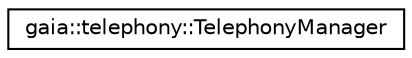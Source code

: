 digraph G
{
  edge [fontname="Helvetica",fontsize="10",labelfontname="Helvetica",labelfontsize="10"];
  node [fontname="Helvetica",fontsize="10",shape=record];
  rankdir=LR;
  Node1 [label="gaia::telephony::TelephonyManager",height=0.2,width=0.4,color="black", fillcolor="white", style="filled",URL="$d7/d02/classgaia_1_1telephony_1_1_telephony_manager.html",tooltip="Provides access to information about the telephony services on the device."];
}
